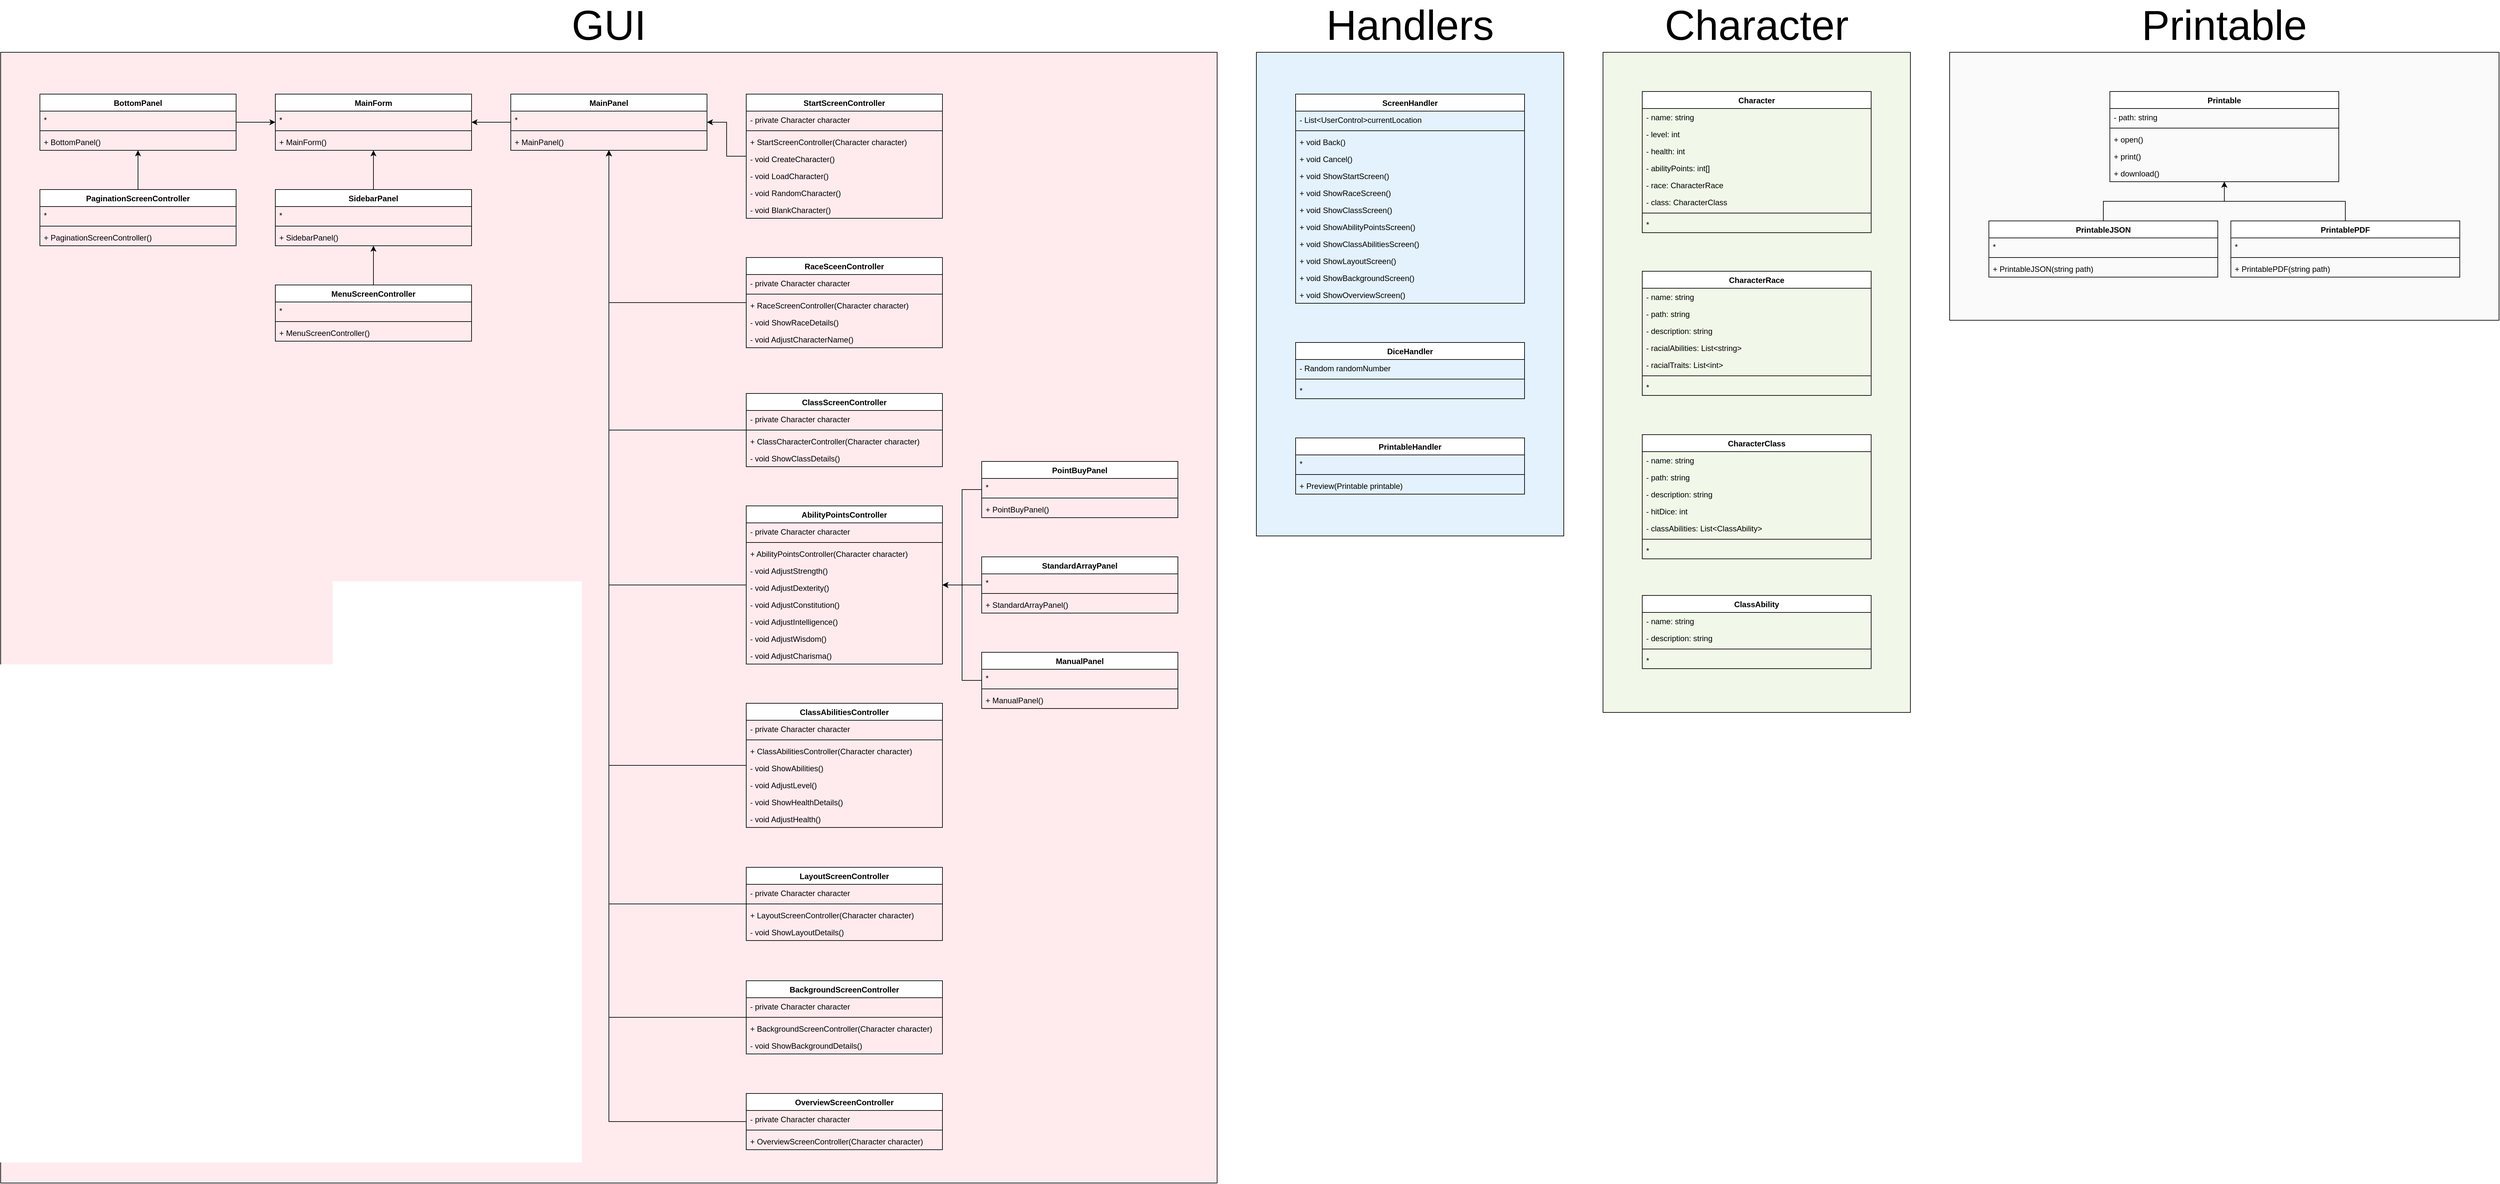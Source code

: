 <mxfile version="10.9.5" type="device"><diagram id="j2l8b-noP6jZsO6o8ced" name="UML"><mxGraphModel dx="2222" dy="824" grid="1" gridSize="10" guides="1" tooltips="1" connect="1" arrows="1" fold="1" page="0" pageScale="1" pageWidth="827" pageHeight="1169" math="0" shadow="0"><root><mxCell id="0"/><mxCell id="1" parent="0"/><mxCell id="1x1D23yvpCBeFNtauX59-126" value="GUI" style="whiteSpace=wrap;html=1;labelPosition=center;verticalLabelPosition=top;align=center;verticalAlign=bottom;fontSize=64;fontColor=#000000;labelBackgroundColor=none;fillColor=#FFEBEE;" parent="1" vertex="1"><mxGeometry x="-800" y="160" width="1860" height="1730" as="geometry"/></mxCell><mxCell id="QO-KQh6lr12lgE5MoJmw-1" value="MainForm" style="swimlane;fontStyle=1;align=center;verticalAlign=top;childLayout=stackLayout;horizontal=1;startSize=26;horizontalStack=0;resizeParent=1;resizeParentMax=0;resizeLast=0;collapsible=1;marginBottom=0;" parent="1" vertex="1"><mxGeometry x="-380" y="224" width="300" height="86" as="geometry"/></mxCell><mxCell id="QO-KQh6lr12lgE5MoJmw-2" value="*" style="text;strokeColor=none;fillColor=none;align=left;verticalAlign=top;spacingLeft=4;spacingRight=4;overflow=hidden;rotatable=0;points=[[0,0.5],[1,0.5]];portConstraint=eastwest;" parent="QO-KQh6lr12lgE5MoJmw-1" vertex="1"><mxGeometry y="26" width="300" height="26" as="geometry"/></mxCell><mxCell id="QO-KQh6lr12lgE5MoJmw-3" value="" style="line;strokeWidth=1;fillColor=none;align=left;verticalAlign=middle;spacingTop=-1;spacingLeft=3;spacingRight=3;rotatable=0;labelPosition=right;points=[];portConstraint=eastwest;" parent="QO-KQh6lr12lgE5MoJmw-1" vertex="1"><mxGeometry y="52" width="300" height="8" as="geometry"/></mxCell><mxCell id="QO-KQh6lr12lgE5MoJmw-4" value="+ MainForm()" style="text;strokeColor=none;fillColor=none;align=left;verticalAlign=top;spacingLeft=4;spacingRight=4;overflow=hidden;rotatable=0;points=[[0,0.5],[1,0.5]];portConstraint=eastwest;" parent="QO-KQh6lr12lgE5MoJmw-1" vertex="1"><mxGeometry y="60" width="300" height="26" as="geometry"/></mxCell><mxCell id="QO-KQh6lr12lgE5MoJmw-48" style="edgeStyle=orthogonalEdgeStyle;rounded=0;orthogonalLoop=1;jettySize=auto;html=1;" parent="1" source="QO-KQh6lr12lgE5MoJmw-5" target="QO-KQh6lr12lgE5MoJmw-1" edge="1"><mxGeometry relative="1" as="geometry"/></mxCell><mxCell id="QO-KQh6lr12lgE5MoJmw-5" value="MainPanel" style="swimlane;fontStyle=1;align=center;verticalAlign=top;childLayout=stackLayout;horizontal=1;startSize=26;horizontalStack=0;resizeParent=1;resizeParentMax=0;resizeLast=0;collapsible=1;marginBottom=0;" parent="1" vertex="1"><mxGeometry x="-20" y="224" width="300" height="86" as="geometry"/></mxCell><mxCell id="QO-KQh6lr12lgE5MoJmw-6" value="*" style="text;strokeColor=none;fillColor=none;align=left;verticalAlign=top;spacingLeft=4;spacingRight=4;overflow=hidden;rotatable=0;points=[[0,0.5],[1,0.5]];portConstraint=eastwest;" parent="QO-KQh6lr12lgE5MoJmw-5" vertex="1"><mxGeometry y="26" width="300" height="26" as="geometry"/></mxCell><mxCell id="QO-KQh6lr12lgE5MoJmw-7" value="" style="line;strokeWidth=1;fillColor=none;align=left;verticalAlign=middle;spacingTop=-1;spacingLeft=3;spacingRight=3;rotatable=0;labelPosition=right;points=[];portConstraint=eastwest;" parent="QO-KQh6lr12lgE5MoJmw-5" vertex="1"><mxGeometry y="52" width="300" height="8" as="geometry"/></mxCell><mxCell id="QO-KQh6lr12lgE5MoJmw-8" value="+ MainPanel()" style="text;strokeColor=none;fillColor=none;align=left;verticalAlign=top;spacingLeft=4;spacingRight=4;overflow=hidden;rotatable=0;points=[[0,0.5],[1,0.5]];portConstraint=eastwest;" parent="QO-KQh6lr12lgE5MoJmw-5" vertex="1"><mxGeometry y="60" width="300" height="26" as="geometry"/></mxCell><mxCell id="QO-KQh6lr12lgE5MoJmw-82" style="edgeStyle=orthogonalEdgeStyle;rounded=0;orthogonalLoop=1;jettySize=auto;html=1;" parent="1" source="QO-KQh6lr12lgE5MoJmw-9" target="QO-KQh6lr12lgE5MoJmw-1" edge="1"><mxGeometry relative="1" as="geometry"/></mxCell><mxCell id="QO-KQh6lr12lgE5MoJmw-9" value="SidebarPanel" style="swimlane;fontStyle=1;align=center;verticalAlign=top;childLayout=stackLayout;horizontal=1;startSize=26;horizontalStack=0;resizeParent=1;resizeParentMax=0;resizeLast=0;collapsible=1;marginBottom=0;" parent="1" vertex="1"><mxGeometry x="-380" y="370" width="300" height="86" as="geometry"/></mxCell><mxCell id="QO-KQh6lr12lgE5MoJmw-10" value="*" style="text;strokeColor=none;fillColor=none;align=left;verticalAlign=top;spacingLeft=4;spacingRight=4;overflow=hidden;rotatable=0;points=[[0,0.5],[1,0.5]];portConstraint=eastwest;" parent="QO-KQh6lr12lgE5MoJmw-9" vertex="1"><mxGeometry y="26" width="300" height="26" as="geometry"/></mxCell><mxCell id="QO-KQh6lr12lgE5MoJmw-11" value="" style="line;strokeWidth=1;fillColor=none;align=left;verticalAlign=middle;spacingTop=-1;spacingLeft=3;spacingRight=3;rotatable=0;labelPosition=right;points=[];portConstraint=eastwest;" parent="QO-KQh6lr12lgE5MoJmw-9" vertex="1"><mxGeometry y="52" width="300" height="8" as="geometry"/></mxCell><mxCell id="QO-KQh6lr12lgE5MoJmw-12" value="+ SidebarPanel()" style="text;strokeColor=none;fillColor=none;align=left;verticalAlign=top;spacingLeft=4;spacingRight=4;overflow=hidden;rotatable=0;points=[[0,0.5],[1,0.5]];portConstraint=eastwest;" parent="QO-KQh6lr12lgE5MoJmw-9" vertex="1"><mxGeometry y="60" width="300" height="26" as="geometry"/></mxCell><mxCell id="QO-KQh6lr12lgE5MoJmw-83" style="edgeStyle=orthogonalEdgeStyle;rounded=0;orthogonalLoop=1;jettySize=auto;html=1;" parent="1" source="QO-KQh6lr12lgE5MoJmw-13" target="QO-KQh6lr12lgE5MoJmw-1" edge="1"><mxGeometry relative="1" as="geometry"/></mxCell><mxCell id="QO-KQh6lr12lgE5MoJmw-13" value="BottomPanel" style="swimlane;fontStyle=1;align=center;verticalAlign=top;childLayout=stackLayout;horizontal=1;startSize=26;horizontalStack=0;resizeParent=1;resizeParentMax=0;resizeLast=0;collapsible=1;marginBottom=0;" parent="1" vertex="1"><mxGeometry x="-740" y="224" width="300" height="86" as="geometry"/></mxCell><mxCell id="QO-KQh6lr12lgE5MoJmw-14" value="*" style="text;strokeColor=none;fillColor=none;align=left;verticalAlign=top;spacingLeft=4;spacingRight=4;overflow=hidden;rotatable=0;points=[[0,0.5],[1,0.5]];portConstraint=eastwest;" parent="QO-KQh6lr12lgE5MoJmw-13" vertex="1"><mxGeometry y="26" width="300" height="26" as="geometry"/></mxCell><mxCell id="QO-KQh6lr12lgE5MoJmw-15" value="" style="line;strokeWidth=1;fillColor=none;align=left;verticalAlign=middle;spacingTop=-1;spacingLeft=3;spacingRight=3;rotatable=0;labelPosition=right;points=[];portConstraint=eastwest;" parent="QO-KQh6lr12lgE5MoJmw-13" vertex="1"><mxGeometry y="52" width="300" height="8" as="geometry"/></mxCell><mxCell id="QO-KQh6lr12lgE5MoJmw-16" value="+ BottomPanel()" style="text;strokeColor=none;fillColor=none;align=left;verticalAlign=top;spacingLeft=4;spacingRight=4;overflow=hidden;rotatable=0;points=[[0,0.5],[1,0.5]];portConstraint=eastwest;" parent="QO-KQh6lr12lgE5MoJmw-13" vertex="1"><mxGeometry y="60" width="300" height="26" as="geometry"/></mxCell><mxCell id="QO-KQh6lr12lgE5MoJmw-51" style="edgeStyle=orthogonalEdgeStyle;rounded=0;orthogonalLoop=1;jettySize=auto;html=1;" parent="1" source="QO-KQh6lr12lgE5MoJmw-17" target="QO-KQh6lr12lgE5MoJmw-5" edge="1"><mxGeometry relative="1" as="geometry"/></mxCell><mxCell id="QO-KQh6lr12lgE5MoJmw-17" value="StartScreenController" style="swimlane;fontStyle=1;align=center;verticalAlign=top;childLayout=stackLayout;horizontal=1;startSize=26;horizontalStack=0;resizeParent=1;resizeParentMax=0;resizeLast=0;collapsible=1;marginBottom=0;" parent="1" vertex="1"><mxGeometry x="340" y="224" width="300" height="190" as="geometry"/></mxCell><mxCell id="QO-KQh6lr12lgE5MoJmw-18" value="- private Character character" style="text;strokeColor=none;fillColor=none;align=left;verticalAlign=top;spacingLeft=4;spacingRight=4;overflow=hidden;rotatable=0;points=[[0,0.5],[1,0.5]];portConstraint=eastwest;" parent="QO-KQh6lr12lgE5MoJmw-17" vertex="1"><mxGeometry y="26" width="300" height="26" as="geometry"/></mxCell><mxCell id="QO-KQh6lr12lgE5MoJmw-19" value="" style="line;strokeWidth=1;fillColor=none;align=left;verticalAlign=middle;spacingTop=-1;spacingLeft=3;spacingRight=3;rotatable=0;labelPosition=right;points=[];portConstraint=eastwest;" parent="QO-KQh6lr12lgE5MoJmw-17" vertex="1"><mxGeometry y="52" width="300" height="8" as="geometry"/></mxCell><mxCell id="QO-KQh6lr12lgE5MoJmw-20" value="+ StartScreenController(Character character)" style="text;strokeColor=none;fillColor=none;align=left;verticalAlign=top;spacingLeft=4;spacingRight=4;overflow=hidden;rotatable=0;points=[[0,0.5],[1,0.5]];portConstraint=eastwest;" parent="QO-KQh6lr12lgE5MoJmw-17" vertex="1"><mxGeometry y="60" width="300" height="26" as="geometry"/></mxCell><mxCell id="1x1D23yvpCBeFNtauX59-157" value="- void CreateCharacter()" style="text;strokeColor=none;fillColor=none;align=left;verticalAlign=top;spacingLeft=4;spacingRight=4;overflow=hidden;rotatable=0;points=[[0,0.5],[1,0.5]];portConstraint=eastwest;" parent="QO-KQh6lr12lgE5MoJmw-17" vertex="1"><mxGeometry y="86" width="300" height="26" as="geometry"/></mxCell><mxCell id="1x1D23yvpCBeFNtauX59-159" value="- void LoadCharacter()" style="text;strokeColor=none;fillColor=none;align=left;verticalAlign=top;spacingLeft=4;spacingRight=4;overflow=hidden;rotatable=0;points=[[0,0.5],[1,0.5]];portConstraint=eastwest;" parent="QO-KQh6lr12lgE5MoJmw-17" vertex="1"><mxGeometry y="112" width="300" height="26" as="geometry"/></mxCell><mxCell id="1x1D23yvpCBeFNtauX59-160" value="- void RandomCharacter()" style="text;strokeColor=none;fillColor=none;align=left;verticalAlign=top;spacingLeft=4;spacingRight=4;overflow=hidden;rotatable=0;points=[[0,0.5],[1,0.5]];portConstraint=eastwest;" parent="QO-KQh6lr12lgE5MoJmw-17" vertex="1"><mxGeometry y="138" width="300" height="26" as="geometry"/></mxCell><mxCell id="1x1D23yvpCBeFNtauX59-161" value="- void BlankCharacter()" style="text;strokeColor=none;fillColor=none;align=left;verticalAlign=top;spacingLeft=4;spacingRight=4;overflow=hidden;rotatable=0;points=[[0,0.5],[1,0.5]];portConstraint=eastwest;" parent="QO-KQh6lr12lgE5MoJmw-17" vertex="1"><mxGeometry y="164" width="300" height="26" as="geometry"/></mxCell><mxCell id="QO-KQh6lr12lgE5MoJmw-84" style="edgeStyle=orthogonalEdgeStyle;rounded=0;orthogonalLoop=1;jettySize=auto;html=1;" parent="1" source="QO-KQh6lr12lgE5MoJmw-21" target="QO-KQh6lr12lgE5MoJmw-5" edge="1"><mxGeometry relative="1" as="geometry"/></mxCell><mxCell id="QO-KQh6lr12lgE5MoJmw-86" style="edgeStyle=orthogonalEdgeStyle;rounded=0;orthogonalLoop=1;jettySize=auto;html=1;" parent="1" source="QO-KQh6lr12lgE5MoJmw-25" target="QO-KQh6lr12lgE5MoJmw-5" edge="1"><mxGeometry relative="1" as="geometry"/></mxCell><mxCell id="QO-KQh6lr12lgE5MoJmw-87" style="edgeStyle=orthogonalEdgeStyle;rounded=0;orthogonalLoop=1;jettySize=auto;html=1;" parent="1" source="QO-KQh6lr12lgE5MoJmw-29" target="QO-KQh6lr12lgE5MoJmw-5" edge="1"><mxGeometry relative="1" as="geometry"/></mxCell><mxCell id="QO-KQh6lr12lgE5MoJmw-88" style="edgeStyle=orthogonalEdgeStyle;rounded=0;orthogonalLoop=1;jettySize=auto;html=1;" parent="1" source="QO-KQh6lr12lgE5MoJmw-57" target="QO-KQh6lr12lgE5MoJmw-5" edge="1"><mxGeometry relative="1" as="geometry"/></mxCell><mxCell id="QO-KQh6lr12lgE5MoJmw-89" style="edgeStyle=orthogonalEdgeStyle;rounded=0;orthogonalLoop=1;jettySize=auto;html=1;" parent="1" source="QO-KQh6lr12lgE5MoJmw-62" target="QO-KQh6lr12lgE5MoJmw-5" edge="1"><mxGeometry relative="1" as="geometry"/></mxCell><mxCell id="QO-KQh6lr12lgE5MoJmw-90" style="edgeStyle=orthogonalEdgeStyle;rounded=0;orthogonalLoop=1;jettySize=auto;html=1;" parent="1" source="QO-KQh6lr12lgE5MoJmw-71" target="QO-KQh6lr12lgE5MoJmw-5" edge="1"><mxGeometry relative="1" as="geometry"/></mxCell><mxCell id="QO-KQh6lr12lgE5MoJmw-91" style="edgeStyle=orthogonalEdgeStyle;rounded=0;orthogonalLoop=1;jettySize=auto;html=1;" parent="1" source="QO-KQh6lr12lgE5MoJmw-75" target="QO-KQh6lr12lgE5MoJmw-5" edge="1"><mxGeometry relative="1" as="geometry"/></mxCell><mxCell id="1x1D23yvpCBeFNtauX59-128" value="Handlers" style="whiteSpace=wrap;html=1;labelPosition=center;verticalLabelPosition=top;align=center;verticalAlign=bottom;fontSize=64;fontColor=#000000;labelBackgroundColor=none;fillColor=#E3F2FD;" parent="1" vertex="1"><mxGeometry x="1120" y="160" width="470" height="740" as="geometry"/></mxCell><mxCell id="1x1D23yvpCBeFNtauX59-10" value="DiceHandler" style="swimlane;fontStyle=1;align=center;verticalAlign=top;childLayout=stackLayout;horizontal=1;startSize=26;horizontalStack=0;resizeParent=1;resizeParentMax=0;resizeLast=0;collapsible=1;marginBottom=0;" parent="1" vertex="1"><mxGeometry x="1180" y="604" width="350" height="86" as="geometry"/></mxCell><mxCell id="1x1D23yvpCBeFNtauX59-11" value="- Random randomNumber" style="text;strokeColor=none;fillColor=none;align=left;verticalAlign=top;spacingLeft=4;spacingRight=4;overflow=hidden;rotatable=0;points=[[0,0.5],[1,0.5]];portConstraint=eastwest;" parent="1x1D23yvpCBeFNtauX59-10" vertex="1"><mxGeometry y="26" width="350" height="26" as="geometry"/></mxCell><mxCell id="1x1D23yvpCBeFNtauX59-12" value="" style="line;strokeWidth=1;fillColor=none;align=left;verticalAlign=middle;spacingTop=-1;spacingLeft=3;spacingRight=3;rotatable=0;labelPosition=right;points=[];portConstraint=eastwest;" parent="1x1D23yvpCBeFNtauX59-10" vertex="1"><mxGeometry y="52" width="350" height="8" as="geometry"/></mxCell><mxCell id="1x1D23yvpCBeFNtauX59-13" value="*" style="text;strokeColor=none;fillColor=none;align=left;verticalAlign=top;spacingLeft=4;spacingRight=4;overflow=hidden;rotatable=0;points=[[0,0.5],[1,0.5]];portConstraint=eastwest;" parent="1x1D23yvpCBeFNtauX59-10" vertex="1"><mxGeometry y="60" width="350" height="26" as="geometry"/></mxCell><mxCell id="1x1D23yvpCBeFNtauX59-48" value="ScreenHandler" style="swimlane;fontStyle=1;align=center;verticalAlign=top;childLayout=stackLayout;horizontal=1;startSize=26;horizontalStack=0;resizeParent=1;resizeParentMax=0;resizeLast=0;collapsible=1;marginBottom=0;" parent="1" vertex="1"><mxGeometry x="1180" y="224" width="350" height="320" as="geometry"/></mxCell><mxCell id="1x1D23yvpCBeFNtauX59-49" value="- List&lt;UserControl&gt;currentLocation" style="text;strokeColor=none;fillColor=none;align=left;verticalAlign=top;spacingLeft=4;spacingRight=4;overflow=hidden;rotatable=0;points=[[0,0.5],[1,0.5]];portConstraint=eastwest;" parent="1x1D23yvpCBeFNtauX59-48" vertex="1"><mxGeometry y="26" width="350" height="26" as="geometry"/></mxCell><mxCell id="1x1D23yvpCBeFNtauX59-50" value="" style="line;strokeWidth=1;fillColor=none;align=left;verticalAlign=middle;spacingTop=-1;spacingLeft=3;spacingRight=3;rotatable=0;labelPosition=right;points=[];portConstraint=eastwest;" parent="1x1D23yvpCBeFNtauX59-48" vertex="1"><mxGeometry y="52" width="350" height="8" as="geometry"/></mxCell><mxCell id="1x1D23yvpCBeFNtauX59-51" value="+ void Back()" style="text;strokeColor=none;fillColor=none;align=left;verticalAlign=top;spacingLeft=4;spacingRight=4;overflow=hidden;rotatable=0;points=[[0,0.5],[1,0.5]];portConstraint=eastwest;" parent="1x1D23yvpCBeFNtauX59-48" vertex="1"><mxGeometry y="60" width="350" height="26" as="geometry"/></mxCell><mxCell id="1x1D23yvpCBeFNtauX59-52" value="+ void Cancel()" style="text;strokeColor=none;fillColor=none;align=left;verticalAlign=top;spacingLeft=4;spacingRight=4;overflow=hidden;rotatable=0;points=[[0,0.5],[1,0.5]];portConstraint=eastwest;" parent="1x1D23yvpCBeFNtauX59-48" vertex="1"><mxGeometry y="86" width="350" height="26" as="geometry"/></mxCell><mxCell id="1x1D23yvpCBeFNtauX59-53" value="+ void ShowStartScreen()" style="text;strokeColor=none;fillColor=none;align=left;verticalAlign=top;spacingLeft=4;spacingRight=4;overflow=hidden;rotatable=0;points=[[0,0.5],[1,0.5]];portConstraint=eastwest;" parent="1x1D23yvpCBeFNtauX59-48" vertex="1"><mxGeometry y="112" width="350" height="26" as="geometry"/></mxCell><mxCell id="1x1D23yvpCBeFNtauX59-64" value="+ void ShowRaceScreen()" style="text;strokeColor=none;fillColor=none;align=left;verticalAlign=top;spacingLeft=4;spacingRight=4;overflow=hidden;rotatable=0;points=[[0,0.5],[1,0.5]];portConstraint=eastwest;" parent="1x1D23yvpCBeFNtauX59-48" vertex="1"><mxGeometry y="138" width="350" height="26" as="geometry"/></mxCell><mxCell id="1x1D23yvpCBeFNtauX59-65" value="+ void ShowClassScreen()" style="text;strokeColor=none;fillColor=none;align=left;verticalAlign=top;spacingLeft=4;spacingRight=4;overflow=hidden;rotatable=0;points=[[0,0.5],[1,0.5]];portConstraint=eastwest;" parent="1x1D23yvpCBeFNtauX59-48" vertex="1"><mxGeometry y="164" width="350" height="26" as="geometry"/></mxCell><mxCell id="1x1D23yvpCBeFNtauX59-66" value="+ void ShowAbilityPointsScreen()" style="text;strokeColor=none;fillColor=none;align=left;verticalAlign=top;spacingLeft=4;spacingRight=4;overflow=hidden;rotatable=0;points=[[0,0.5],[1,0.5]];portConstraint=eastwest;" parent="1x1D23yvpCBeFNtauX59-48" vertex="1"><mxGeometry y="190" width="350" height="26" as="geometry"/></mxCell><mxCell id="1x1D23yvpCBeFNtauX59-67" value="+ void ShowClassAbilitiesScreen()" style="text;strokeColor=none;fillColor=none;align=left;verticalAlign=top;spacingLeft=4;spacingRight=4;overflow=hidden;rotatable=0;points=[[0,0.5],[1,0.5]];portConstraint=eastwest;" parent="1x1D23yvpCBeFNtauX59-48" vertex="1"><mxGeometry y="216" width="350" height="26" as="geometry"/></mxCell><mxCell id="1x1D23yvpCBeFNtauX59-68" value="+ void ShowLayoutScreen()" style="text;strokeColor=none;fillColor=none;align=left;verticalAlign=top;spacingLeft=4;spacingRight=4;overflow=hidden;rotatable=0;points=[[0,0.5],[1,0.5]];portConstraint=eastwest;" parent="1x1D23yvpCBeFNtauX59-48" vertex="1"><mxGeometry y="242" width="350" height="26" as="geometry"/></mxCell><mxCell id="1x1D23yvpCBeFNtauX59-69" value="+ void ShowBackgroundScreen()" style="text;strokeColor=none;fillColor=none;align=left;verticalAlign=top;spacingLeft=4;spacingRight=4;overflow=hidden;rotatable=0;points=[[0,0.5],[1,0.5]];portConstraint=eastwest;" parent="1x1D23yvpCBeFNtauX59-48" vertex="1"><mxGeometry y="268" width="350" height="26" as="geometry"/></mxCell><mxCell id="1x1D23yvpCBeFNtauX59-70" value="+ void ShowOverviewScreen()" style="text;strokeColor=none;fillColor=none;align=left;verticalAlign=top;spacingLeft=4;spacingRight=4;overflow=hidden;rotatable=0;points=[[0,0.5],[1,0.5]];portConstraint=eastwest;" parent="1x1D23yvpCBeFNtauX59-48" vertex="1"><mxGeometry y="294" width="350" height="26" as="geometry"/></mxCell><mxCell id="1x1D23yvpCBeFNtauX59-166" style="edgeStyle=orthogonalEdgeStyle;rounded=0;orthogonalLoop=1;jettySize=auto;html=1;fontSize=64;fontColor=#000000;" parent="1" source="1x1D23yvpCBeFNtauX59-162" target="QO-KQh6lr12lgE5MoJmw-9" edge="1"><mxGeometry relative="1" as="geometry"/></mxCell><mxCell id="1x1D23yvpCBeFNtauX59-162" value="MenuScreenController" style="swimlane;fontStyle=1;align=center;verticalAlign=top;childLayout=stackLayout;horizontal=1;startSize=26;horizontalStack=0;resizeParent=1;resizeParentMax=0;resizeLast=0;collapsible=1;marginBottom=0;" parent="1" vertex="1"><mxGeometry x="-380" y="516" width="300" height="86" as="geometry"/></mxCell><mxCell id="1x1D23yvpCBeFNtauX59-163" value="*" style="text;strokeColor=none;fillColor=none;align=left;verticalAlign=top;spacingLeft=4;spacingRight=4;overflow=hidden;rotatable=0;points=[[0,0.5],[1,0.5]];portConstraint=eastwest;" parent="1x1D23yvpCBeFNtauX59-162" vertex="1"><mxGeometry y="26" width="300" height="26" as="geometry"/></mxCell><mxCell id="1x1D23yvpCBeFNtauX59-164" value="" style="line;strokeWidth=1;fillColor=none;align=left;verticalAlign=middle;spacingTop=-1;spacingLeft=3;spacingRight=3;rotatable=0;labelPosition=right;points=[];portConstraint=eastwest;" parent="1x1D23yvpCBeFNtauX59-162" vertex="1"><mxGeometry y="52" width="300" height="8" as="geometry"/></mxCell><mxCell id="1x1D23yvpCBeFNtauX59-165" value="+ MenuScreenController()" style="text;strokeColor=none;fillColor=none;align=left;verticalAlign=top;spacingLeft=4;spacingRight=4;overflow=hidden;rotatable=0;points=[[0,0.5],[1,0.5]];portConstraint=eastwest;" parent="1x1D23yvpCBeFNtauX59-162" vertex="1"><mxGeometry y="60" width="300" height="26" as="geometry"/></mxCell><mxCell id="1x1D23yvpCBeFNtauX59-171" style="edgeStyle=orthogonalEdgeStyle;rounded=0;orthogonalLoop=1;jettySize=auto;html=1;fontSize=64;fontColor=#000000;" parent="1" source="1x1D23yvpCBeFNtauX59-167" target="QO-KQh6lr12lgE5MoJmw-13" edge="1"><mxGeometry relative="1" as="geometry"/></mxCell><mxCell id="1x1D23yvpCBeFNtauX59-167" value="PaginationScreenController" style="swimlane;fontStyle=1;align=center;verticalAlign=top;childLayout=stackLayout;horizontal=1;startSize=26;horizontalStack=0;resizeParent=1;resizeParentMax=0;resizeLast=0;collapsible=1;marginBottom=0;" parent="1" vertex="1"><mxGeometry x="-740" y="370" width="300" height="86" as="geometry"/></mxCell><mxCell id="1x1D23yvpCBeFNtauX59-168" value="*" style="text;strokeColor=none;fillColor=none;align=left;verticalAlign=top;spacingLeft=4;spacingRight=4;overflow=hidden;rotatable=0;points=[[0,0.5],[1,0.5]];portConstraint=eastwest;" parent="1x1D23yvpCBeFNtauX59-167" vertex="1"><mxGeometry y="26" width="300" height="26" as="geometry"/></mxCell><mxCell id="1x1D23yvpCBeFNtauX59-169" value="" style="line;strokeWidth=1;fillColor=none;align=left;verticalAlign=middle;spacingTop=-1;spacingLeft=3;spacingRight=3;rotatable=0;labelPosition=right;points=[];portConstraint=eastwest;" parent="1x1D23yvpCBeFNtauX59-167" vertex="1"><mxGeometry y="52" width="300" height="8" as="geometry"/></mxCell><mxCell id="1x1D23yvpCBeFNtauX59-170" value="+ PaginationScreenController()" style="text;strokeColor=none;fillColor=none;align=left;verticalAlign=top;spacingLeft=4;spacingRight=4;overflow=hidden;rotatable=0;points=[[0,0.5],[1,0.5]];portConstraint=eastwest;" parent="1x1D23yvpCBeFNtauX59-167" vertex="1"><mxGeometry y="60" width="300" height="26" as="geometry"/></mxCell><mxCell id="QO-KQh6lr12lgE5MoJmw-21" value="RaceSceenController" style="swimlane;fontStyle=1;align=center;verticalAlign=top;childLayout=stackLayout;horizontal=1;startSize=26;horizontalStack=0;resizeParent=1;resizeParentMax=0;resizeLast=0;collapsible=1;marginBottom=0;" parent="1" vertex="1"><mxGeometry x="340" y="474" width="300" height="138" as="geometry"/></mxCell><mxCell id="QO-KQh6lr12lgE5MoJmw-22" value="- private Character character" style="text;strokeColor=none;fillColor=none;align=left;verticalAlign=top;spacingLeft=4;spacingRight=4;overflow=hidden;rotatable=0;points=[[0,0.5],[1,0.5]];portConstraint=eastwest;" parent="QO-KQh6lr12lgE5MoJmw-21" vertex="1"><mxGeometry y="26" width="300" height="26" as="geometry"/></mxCell><mxCell id="QO-KQh6lr12lgE5MoJmw-23" value="" style="line;strokeWidth=1;fillColor=none;align=left;verticalAlign=middle;spacingTop=-1;spacingLeft=3;spacingRight=3;rotatable=0;labelPosition=right;points=[];portConstraint=eastwest;" parent="QO-KQh6lr12lgE5MoJmw-21" vertex="1"><mxGeometry y="52" width="300" height="8" as="geometry"/></mxCell><mxCell id="QO-KQh6lr12lgE5MoJmw-24" value="+ RaceScreenController(Character character)" style="text;strokeColor=none;fillColor=none;align=left;verticalAlign=top;spacingLeft=4;spacingRight=4;overflow=hidden;rotatable=0;points=[[0,0.5],[1,0.5]];portConstraint=eastwest;" parent="QO-KQh6lr12lgE5MoJmw-21" vertex="1"><mxGeometry y="60" width="300" height="26" as="geometry"/></mxCell><mxCell id="1x1D23yvpCBeFNtauX59-173" value="- void ShowRaceDetails()" style="text;strokeColor=none;fillColor=none;align=left;verticalAlign=top;spacingLeft=4;spacingRight=4;overflow=hidden;rotatable=0;points=[[0,0.5],[1,0.5]];portConstraint=eastwest;" parent="QO-KQh6lr12lgE5MoJmw-21" vertex="1"><mxGeometry y="86" width="300" height="26" as="geometry"/></mxCell><mxCell id="1x1D23yvpCBeFNtauX59-174" value="- void AdjustCharacterName()" style="text;strokeColor=none;fillColor=none;align=left;verticalAlign=top;spacingLeft=4;spacingRight=4;overflow=hidden;rotatable=0;points=[[0,0.5],[1,0.5]];portConstraint=eastwest;" parent="QO-KQh6lr12lgE5MoJmw-21" vertex="1"><mxGeometry y="112" width="300" height="26" as="geometry"/></mxCell><mxCell id="1x1D23yvpCBeFNtauX59-194" value="PrintableHandler" style="swimlane;fontStyle=1;align=center;verticalAlign=top;childLayout=stackLayout;horizontal=1;startSize=26;horizontalStack=0;resizeParent=1;resizeParentMax=0;resizeLast=0;collapsible=1;marginBottom=0;" parent="1" vertex="1"><mxGeometry x="1180" y="750" width="350" height="86" as="geometry"/></mxCell><mxCell id="1x1D23yvpCBeFNtauX59-195" value="*" style="text;strokeColor=none;fillColor=none;align=left;verticalAlign=top;spacingLeft=4;spacingRight=4;overflow=hidden;rotatable=0;points=[[0,0.5],[1,0.5]];portConstraint=eastwest;" parent="1x1D23yvpCBeFNtauX59-194" vertex="1"><mxGeometry y="26" width="350" height="26" as="geometry"/></mxCell><mxCell id="1x1D23yvpCBeFNtauX59-196" value="" style="line;strokeWidth=1;fillColor=none;align=left;verticalAlign=middle;spacingTop=-1;spacingLeft=3;spacingRight=3;rotatable=0;labelPosition=right;points=[];portConstraint=eastwest;" parent="1x1D23yvpCBeFNtauX59-194" vertex="1"><mxGeometry y="52" width="350" height="8" as="geometry"/></mxCell><mxCell id="1x1D23yvpCBeFNtauX59-197" value="+ Preview(Printable printable)" style="text;strokeColor=none;fillColor=none;align=left;verticalAlign=top;spacingLeft=4;spacingRight=4;overflow=hidden;rotatable=0;points=[[0,0.5],[1,0.5]];portConstraint=eastwest;" parent="1x1D23yvpCBeFNtauX59-194" vertex="1"><mxGeometry y="60" width="350" height="26" as="geometry"/></mxCell><mxCell id="QO-KQh6lr12lgE5MoJmw-25" value="ClassScreenController" style="swimlane;fontStyle=1;align=center;verticalAlign=top;childLayout=stackLayout;horizontal=1;startSize=26;horizontalStack=0;resizeParent=1;resizeParentMax=0;resizeLast=0;collapsible=1;marginBottom=0;" parent="1" vertex="1"><mxGeometry x="340" y="682" width="300" height="112" as="geometry"/></mxCell><mxCell id="QO-KQh6lr12lgE5MoJmw-26" value="- private Character character" style="text;strokeColor=none;fillColor=none;align=left;verticalAlign=top;spacingLeft=4;spacingRight=4;overflow=hidden;rotatable=0;points=[[0,0.5],[1,0.5]];portConstraint=eastwest;" parent="QO-KQh6lr12lgE5MoJmw-25" vertex="1"><mxGeometry y="26" width="300" height="26" as="geometry"/></mxCell><mxCell id="QO-KQh6lr12lgE5MoJmw-27" value="" style="line;strokeWidth=1;fillColor=none;align=left;verticalAlign=middle;spacingTop=-1;spacingLeft=3;spacingRight=3;rotatable=0;labelPosition=right;points=[];portConstraint=eastwest;" parent="QO-KQh6lr12lgE5MoJmw-25" vertex="1"><mxGeometry y="52" width="300" height="8" as="geometry"/></mxCell><mxCell id="QO-KQh6lr12lgE5MoJmw-28" value="+ ClassCharacterController(Character character)" style="text;strokeColor=none;fillColor=none;align=left;verticalAlign=top;spacingLeft=4;spacingRight=4;overflow=hidden;rotatable=0;points=[[0,0.5],[1,0.5]];portConstraint=eastwest;" parent="QO-KQh6lr12lgE5MoJmw-25" vertex="1"><mxGeometry y="60" width="300" height="26" as="geometry"/></mxCell><mxCell id="1x1D23yvpCBeFNtauX59-176" value="- void ShowClassDetails()" style="text;strokeColor=none;fillColor=none;align=left;verticalAlign=top;spacingLeft=4;spacingRight=4;overflow=hidden;rotatable=0;points=[[0,0.5],[1,0.5]];portConstraint=eastwest;" parent="QO-KQh6lr12lgE5MoJmw-25" vertex="1"><mxGeometry y="86" width="300" height="26" as="geometry"/></mxCell><mxCell id="QO-KQh6lr12lgE5MoJmw-29" value="AbilityPointsController" style="swimlane;fontStyle=1;align=center;verticalAlign=top;childLayout=stackLayout;horizontal=1;startSize=26;horizontalStack=0;resizeParent=1;resizeParentMax=0;resizeLast=0;collapsible=1;marginBottom=0;" parent="1" vertex="1"><mxGeometry x="340" y="854" width="300" height="242" as="geometry"/></mxCell><mxCell id="QO-KQh6lr12lgE5MoJmw-30" value="- private Character character" style="text;strokeColor=none;fillColor=none;align=left;verticalAlign=top;spacingLeft=4;spacingRight=4;overflow=hidden;rotatable=0;points=[[0,0.5],[1,0.5]];portConstraint=eastwest;" parent="QO-KQh6lr12lgE5MoJmw-29" vertex="1"><mxGeometry y="26" width="300" height="26" as="geometry"/></mxCell><mxCell id="QO-KQh6lr12lgE5MoJmw-31" value="" style="line;strokeWidth=1;fillColor=none;align=left;verticalAlign=middle;spacingTop=-1;spacingLeft=3;spacingRight=3;rotatable=0;labelPosition=right;points=[];portConstraint=eastwest;" parent="QO-KQh6lr12lgE5MoJmw-29" vertex="1"><mxGeometry y="52" width="300" height="8" as="geometry"/></mxCell><mxCell id="QO-KQh6lr12lgE5MoJmw-32" value="+ AbilityPointsController(Character character)" style="text;strokeColor=none;fillColor=none;align=left;verticalAlign=top;spacingLeft=4;spacingRight=4;overflow=hidden;rotatable=0;points=[[0,0.5],[1,0.5]];portConstraint=eastwest;" parent="QO-KQh6lr12lgE5MoJmw-29" vertex="1"><mxGeometry y="60" width="300" height="26" as="geometry"/></mxCell><mxCell id="1x1D23yvpCBeFNtauX59-178" value="- void AdjustStrength()" style="text;strokeColor=none;fillColor=none;align=left;verticalAlign=top;spacingLeft=4;spacingRight=4;overflow=hidden;rotatable=0;points=[[0,0.5],[1,0.5]];portConstraint=eastwest;" parent="QO-KQh6lr12lgE5MoJmw-29" vertex="1"><mxGeometry y="86" width="300" height="26" as="geometry"/></mxCell><mxCell id="1x1D23yvpCBeFNtauX59-179" value="- void AdjustDexterity()" style="text;strokeColor=none;fillColor=none;align=left;verticalAlign=top;spacingLeft=4;spacingRight=4;overflow=hidden;rotatable=0;points=[[0,0.5],[1,0.5]];portConstraint=eastwest;" parent="QO-KQh6lr12lgE5MoJmw-29" vertex="1"><mxGeometry y="112" width="300" height="26" as="geometry"/></mxCell><mxCell id="1x1D23yvpCBeFNtauX59-180" value="- void AdjustConstitution()" style="text;strokeColor=none;fillColor=none;align=left;verticalAlign=top;spacingLeft=4;spacingRight=4;overflow=hidden;rotatable=0;points=[[0,0.5],[1,0.5]];portConstraint=eastwest;" parent="QO-KQh6lr12lgE5MoJmw-29" vertex="1"><mxGeometry y="138" width="300" height="26" as="geometry"/></mxCell><mxCell id="1x1D23yvpCBeFNtauX59-181" value="- void AdjustIntelligence()" style="text;strokeColor=none;fillColor=none;align=left;verticalAlign=top;spacingLeft=4;spacingRight=4;overflow=hidden;rotatable=0;points=[[0,0.5],[1,0.5]];portConstraint=eastwest;" parent="QO-KQh6lr12lgE5MoJmw-29" vertex="1"><mxGeometry y="164" width="300" height="26" as="geometry"/></mxCell><mxCell id="1x1D23yvpCBeFNtauX59-182" value="- void AdjustWisdom()" style="text;strokeColor=none;fillColor=none;align=left;verticalAlign=top;spacingLeft=4;spacingRight=4;overflow=hidden;rotatable=0;points=[[0,0.5],[1,0.5]];portConstraint=eastwest;" parent="QO-KQh6lr12lgE5MoJmw-29" vertex="1"><mxGeometry y="190" width="300" height="26" as="geometry"/></mxCell><mxCell id="1x1D23yvpCBeFNtauX59-183" value="- void AdjustCharisma()" style="text;strokeColor=none;fillColor=none;align=left;verticalAlign=top;spacingLeft=4;spacingRight=4;overflow=hidden;rotatable=0;points=[[0,0.5],[1,0.5]];portConstraint=eastwest;" parent="QO-KQh6lr12lgE5MoJmw-29" vertex="1"><mxGeometry y="216" width="300" height="26" as="geometry"/></mxCell><mxCell id="QO-KQh6lr12lgE5MoJmw-37" value="PointBuyPanel" style="swimlane;fontStyle=1;align=center;verticalAlign=top;childLayout=stackLayout;horizontal=1;startSize=26;horizontalStack=0;resizeParent=1;resizeParentMax=0;resizeLast=0;collapsible=1;marginBottom=0;" parent="1" vertex="1"><mxGeometry x="700" y="786" width="300" height="86" as="geometry"/></mxCell><mxCell id="QO-KQh6lr12lgE5MoJmw-38" value="*" style="text;strokeColor=none;fillColor=none;align=left;verticalAlign=top;spacingLeft=4;spacingRight=4;overflow=hidden;rotatable=0;points=[[0,0.5],[1,0.5]];portConstraint=eastwest;" parent="QO-KQh6lr12lgE5MoJmw-37" vertex="1"><mxGeometry y="26" width="300" height="26" as="geometry"/></mxCell><mxCell id="QO-KQh6lr12lgE5MoJmw-39" value="" style="line;strokeWidth=1;fillColor=none;align=left;verticalAlign=middle;spacingTop=-1;spacingLeft=3;spacingRight=3;rotatable=0;labelPosition=right;points=[];portConstraint=eastwest;" parent="QO-KQh6lr12lgE5MoJmw-37" vertex="1"><mxGeometry y="52" width="300" height="8" as="geometry"/></mxCell><mxCell id="QO-KQh6lr12lgE5MoJmw-40" value="+ PointBuyPanel()" style="text;strokeColor=none;fillColor=none;align=left;verticalAlign=top;spacingLeft=4;spacingRight=4;overflow=hidden;rotatable=0;points=[[0,0.5],[1,0.5]];portConstraint=eastwest;" parent="QO-KQh6lr12lgE5MoJmw-37" vertex="1"><mxGeometry y="60" width="300" height="26" as="geometry"/></mxCell><mxCell id="QO-KQh6lr12lgE5MoJmw-43" value="ManualPanel" style="swimlane;fontStyle=1;align=center;verticalAlign=top;childLayout=stackLayout;horizontal=1;startSize=26;horizontalStack=0;resizeParent=1;resizeParentMax=0;resizeLast=0;collapsible=1;marginBottom=0;" parent="1" vertex="1"><mxGeometry x="700" y="1078" width="300" height="86" as="geometry"/></mxCell><mxCell id="QO-KQh6lr12lgE5MoJmw-44" value="*" style="text;strokeColor=none;fillColor=none;align=left;verticalAlign=top;spacingLeft=4;spacingRight=4;overflow=hidden;rotatable=0;points=[[0,0.5],[1,0.5]];portConstraint=eastwest;" parent="QO-KQh6lr12lgE5MoJmw-43" vertex="1"><mxGeometry y="26" width="300" height="26" as="geometry"/></mxCell><mxCell id="QO-KQh6lr12lgE5MoJmw-45" value="" style="line;strokeWidth=1;fillColor=none;align=left;verticalAlign=middle;spacingTop=-1;spacingLeft=3;spacingRight=3;rotatable=0;labelPosition=right;points=[];portConstraint=eastwest;" parent="QO-KQh6lr12lgE5MoJmw-43" vertex="1"><mxGeometry y="52" width="300" height="8" as="geometry"/></mxCell><mxCell id="QO-KQh6lr12lgE5MoJmw-46" value="+ ManualPanel()" style="text;strokeColor=none;fillColor=none;align=left;verticalAlign=top;spacingLeft=4;spacingRight=4;overflow=hidden;rotatable=0;points=[[0,0.5],[1,0.5]];portConstraint=eastwest;" parent="QO-KQh6lr12lgE5MoJmw-43" vertex="1"><mxGeometry y="60" width="300" height="26" as="geometry"/></mxCell><mxCell id="QO-KQh6lr12lgE5MoJmw-92" value="StandardArrayPanel" style="swimlane;fontStyle=1;align=center;verticalAlign=top;childLayout=stackLayout;horizontal=1;startSize=26;horizontalStack=0;resizeParent=1;resizeParentMax=0;resizeLast=0;collapsible=1;marginBottom=0;" parent="1" vertex="1"><mxGeometry x="700" y="932" width="300" height="86" as="geometry"/></mxCell><mxCell id="QO-KQh6lr12lgE5MoJmw-93" value="*" style="text;strokeColor=none;fillColor=none;align=left;verticalAlign=top;spacingLeft=4;spacingRight=4;overflow=hidden;rotatable=0;points=[[0,0.5],[1,0.5]];portConstraint=eastwest;" parent="QO-KQh6lr12lgE5MoJmw-92" vertex="1"><mxGeometry y="26" width="300" height="26" as="geometry"/></mxCell><mxCell id="QO-KQh6lr12lgE5MoJmw-94" value="" style="line;strokeWidth=1;fillColor=none;align=left;verticalAlign=middle;spacingTop=-1;spacingLeft=3;spacingRight=3;rotatable=0;labelPosition=right;points=[];portConstraint=eastwest;" parent="QO-KQh6lr12lgE5MoJmw-92" vertex="1"><mxGeometry y="52" width="300" height="8" as="geometry"/></mxCell><mxCell id="QO-KQh6lr12lgE5MoJmw-95" value="+ StandardArrayPanel()" style="text;strokeColor=none;fillColor=none;align=left;verticalAlign=top;spacingLeft=4;spacingRight=4;overflow=hidden;rotatable=0;points=[[0,0.5],[1,0.5]];portConstraint=eastwest;" parent="QO-KQh6lr12lgE5MoJmw-92" vertex="1"><mxGeometry y="60" width="300" height="26" as="geometry"/></mxCell><mxCell id="QO-KQh6lr12lgE5MoJmw-57" value="ClassAbilitiesController" style="swimlane;fontStyle=1;align=center;verticalAlign=top;childLayout=stackLayout;horizontal=1;startSize=26;horizontalStack=0;resizeParent=1;resizeParentMax=0;resizeLast=0;collapsible=1;marginBottom=0;" parent="1" vertex="1"><mxGeometry x="340" y="1156" width="300" height="190" as="geometry"/></mxCell><mxCell id="QO-KQh6lr12lgE5MoJmw-58" value="- private Character character" style="text;strokeColor=none;fillColor=none;align=left;verticalAlign=top;spacingLeft=4;spacingRight=4;overflow=hidden;rotatable=0;points=[[0,0.5],[1,0.5]];portConstraint=eastwest;" parent="QO-KQh6lr12lgE5MoJmw-57" vertex="1"><mxGeometry y="26" width="300" height="26" as="geometry"/></mxCell><mxCell id="QO-KQh6lr12lgE5MoJmw-59" value="" style="line;strokeWidth=1;fillColor=none;align=left;verticalAlign=middle;spacingTop=-1;spacingLeft=3;spacingRight=3;rotatable=0;labelPosition=right;points=[];portConstraint=eastwest;" parent="QO-KQh6lr12lgE5MoJmw-57" vertex="1"><mxGeometry y="52" width="300" height="8" as="geometry"/></mxCell><mxCell id="QO-KQh6lr12lgE5MoJmw-60" value="+ ClassAbilitiesController(Character character)" style="text;strokeColor=none;fillColor=none;align=left;verticalAlign=top;spacingLeft=4;spacingRight=4;overflow=hidden;rotatable=0;points=[[0,0.5],[1,0.5]];portConstraint=eastwest;" parent="QO-KQh6lr12lgE5MoJmw-57" vertex="1"><mxGeometry y="60" width="300" height="26" as="geometry"/></mxCell><mxCell id="1x1D23yvpCBeFNtauX59-188" value="- void ShowAbilities()" style="text;strokeColor=none;fillColor=none;align=left;verticalAlign=top;spacingLeft=4;spacingRight=4;overflow=hidden;rotatable=0;points=[[0,0.5],[1,0.5]];portConstraint=eastwest;" parent="QO-KQh6lr12lgE5MoJmw-57" vertex="1"><mxGeometry y="86" width="300" height="26" as="geometry"/></mxCell><mxCell id="1x1D23yvpCBeFNtauX59-189" value="- void AdjustLevel()" style="text;strokeColor=none;fillColor=none;align=left;verticalAlign=top;spacingLeft=4;spacingRight=4;overflow=hidden;rotatable=0;points=[[0,0.5],[1,0.5]];portConstraint=eastwest;" parent="QO-KQh6lr12lgE5MoJmw-57" vertex="1"><mxGeometry y="112" width="300" height="26" as="geometry"/></mxCell><mxCell id="1x1D23yvpCBeFNtauX59-190" value="- void ShowHealthDetails()" style="text;strokeColor=none;fillColor=none;align=left;verticalAlign=top;spacingLeft=4;spacingRight=4;overflow=hidden;rotatable=0;points=[[0,0.5],[1,0.5]];portConstraint=eastwest;" parent="QO-KQh6lr12lgE5MoJmw-57" vertex="1"><mxGeometry y="138" width="300" height="26" as="geometry"/></mxCell><mxCell id="1x1D23yvpCBeFNtauX59-191" value="- void AdjustHealth()" style="text;strokeColor=none;fillColor=none;align=left;verticalAlign=top;spacingLeft=4;spacingRight=4;overflow=hidden;rotatable=0;points=[[0,0.5],[1,0.5]];portConstraint=eastwest;" parent="QO-KQh6lr12lgE5MoJmw-57" vertex="1"><mxGeometry y="164" width="300" height="26" as="geometry"/></mxCell><mxCell id="QO-KQh6lr12lgE5MoJmw-62" value="LayoutScreenController" style="swimlane;fontStyle=1;align=center;verticalAlign=top;childLayout=stackLayout;horizontal=1;startSize=26;horizontalStack=0;resizeParent=1;resizeParentMax=0;resizeLast=0;collapsible=1;marginBottom=0;" parent="1" vertex="1"><mxGeometry x="340" y="1407" width="300" height="112" as="geometry"/></mxCell><mxCell id="QO-KQh6lr12lgE5MoJmw-63" value="- private Character character" style="text;strokeColor=none;fillColor=none;align=left;verticalAlign=top;spacingLeft=4;spacingRight=4;overflow=hidden;rotatable=0;points=[[0,0.5],[1,0.5]];portConstraint=eastwest;" parent="QO-KQh6lr12lgE5MoJmw-62" vertex="1"><mxGeometry y="26" width="300" height="26" as="geometry"/></mxCell><mxCell id="QO-KQh6lr12lgE5MoJmw-64" value="" style="line;strokeWidth=1;fillColor=none;align=left;verticalAlign=middle;spacingTop=-1;spacingLeft=3;spacingRight=3;rotatable=0;labelPosition=right;points=[];portConstraint=eastwest;" parent="QO-KQh6lr12lgE5MoJmw-62" vertex="1"><mxGeometry y="52" width="300" height="8" as="geometry"/></mxCell><mxCell id="QO-KQh6lr12lgE5MoJmw-65" value="+ LayoutScreenController(Character character)" style="text;strokeColor=none;fillColor=none;align=left;verticalAlign=top;spacingLeft=4;spacingRight=4;overflow=hidden;rotatable=0;points=[[0,0.5],[1,0.5]];portConstraint=eastwest;" parent="QO-KQh6lr12lgE5MoJmw-62" vertex="1"><mxGeometry y="60" width="300" height="26" as="geometry"/></mxCell><mxCell id="1x1D23yvpCBeFNtauX59-192" value="- void ShowLayoutDetails()" style="text;strokeColor=none;fillColor=none;align=left;verticalAlign=top;spacingLeft=4;spacingRight=4;overflow=hidden;rotatable=0;points=[[0,0.5],[1,0.5]];portConstraint=eastwest;" parent="QO-KQh6lr12lgE5MoJmw-62" vertex="1"><mxGeometry y="86" width="300" height="26" as="geometry"/></mxCell><mxCell id="QO-KQh6lr12lgE5MoJmw-71" value="BackgroundScreenController" style="swimlane;fontStyle=1;align=center;verticalAlign=top;childLayout=stackLayout;horizontal=1;startSize=26;horizontalStack=0;resizeParent=1;resizeParentMax=0;resizeLast=0;collapsible=1;marginBottom=0;" parent="1" vertex="1"><mxGeometry x="340" y="1580.5" width="300" height="112" as="geometry"/></mxCell><mxCell id="QO-KQh6lr12lgE5MoJmw-72" value="- private Character character" style="text;strokeColor=none;fillColor=none;align=left;verticalAlign=top;spacingLeft=4;spacingRight=4;overflow=hidden;rotatable=0;points=[[0,0.5],[1,0.5]];portConstraint=eastwest;" parent="QO-KQh6lr12lgE5MoJmw-71" vertex="1"><mxGeometry y="26" width="300" height="26" as="geometry"/></mxCell><mxCell id="QO-KQh6lr12lgE5MoJmw-73" value="" style="line;strokeWidth=1;fillColor=none;align=left;verticalAlign=middle;spacingTop=-1;spacingLeft=3;spacingRight=3;rotatable=0;labelPosition=right;points=[];portConstraint=eastwest;" parent="QO-KQh6lr12lgE5MoJmw-71" vertex="1"><mxGeometry y="52" width="300" height="8" as="geometry"/></mxCell><mxCell id="QO-KQh6lr12lgE5MoJmw-74" value="+ BackgroundScreenController(Character character)" style="text;strokeColor=none;fillColor=none;align=left;verticalAlign=top;spacingLeft=4;spacingRight=4;overflow=hidden;rotatable=0;points=[[0,0.5],[1,0.5]];portConstraint=eastwest;" parent="QO-KQh6lr12lgE5MoJmw-71" vertex="1"><mxGeometry y="60" width="300" height="26" as="geometry"/></mxCell><mxCell id="1x1D23yvpCBeFNtauX59-193" value="- void ShowBackgroundDetails()" style="text;strokeColor=none;fillColor=none;align=left;verticalAlign=top;spacingLeft=4;spacingRight=4;overflow=hidden;rotatable=0;points=[[0,0.5],[1,0.5]];portConstraint=eastwest;" parent="QO-KQh6lr12lgE5MoJmw-71" vertex="1"><mxGeometry y="86" width="300" height="26" as="geometry"/></mxCell><mxCell id="QO-KQh6lr12lgE5MoJmw-75" value="OverviewScreenController" style="swimlane;fontStyle=1;align=center;verticalAlign=top;childLayout=stackLayout;horizontal=1;startSize=26;horizontalStack=0;resizeParent=1;resizeParentMax=0;resizeLast=0;collapsible=1;marginBottom=0;" parent="1" vertex="1"><mxGeometry x="340" y="1753" width="300" height="86" as="geometry"/></mxCell><mxCell id="QO-KQh6lr12lgE5MoJmw-76" value="- private Character character" style="text;strokeColor=none;fillColor=none;align=left;verticalAlign=top;spacingLeft=4;spacingRight=4;overflow=hidden;rotatable=0;points=[[0,0.5],[1,0.5]];portConstraint=eastwest;" parent="QO-KQh6lr12lgE5MoJmw-75" vertex="1"><mxGeometry y="26" width="300" height="26" as="geometry"/></mxCell><mxCell id="QO-KQh6lr12lgE5MoJmw-77" value="" style="line;strokeWidth=1;fillColor=none;align=left;verticalAlign=middle;spacingTop=-1;spacingLeft=3;spacingRight=3;rotatable=0;labelPosition=right;points=[];portConstraint=eastwest;" parent="QO-KQh6lr12lgE5MoJmw-75" vertex="1"><mxGeometry y="52" width="300" height="8" as="geometry"/></mxCell><mxCell id="QO-KQh6lr12lgE5MoJmw-78" value="+ OverviewScreenController(Character character)" style="text;strokeColor=none;fillColor=none;align=left;verticalAlign=top;spacingLeft=4;spacingRight=4;overflow=hidden;rotatable=0;points=[[0,0.5],[1,0.5]];portConstraint=eastwest;" parent="QO-KQh6lr12lgE5MoJmw-75" vertex="1"><mxGeometry y="60" width="300" height="26" as="geometry"/></mxCell><mxCell id="1x1D23yvpCBeFNtauX59-185" style="edgeStyle=orthogonalEdgeStyle;rounded=0;orthogonalLoop=1;jettySize=auto;html=1;fontSize=64;fontColor=#000000;" parent="1" source="QO-KQh6lr12lgE5MoJmw-37" target="QO-KQh6lr12lgE5MoJmw-29" edge="1"><mxGeometry relative="1" as="geometry"/></mxCell><mxCell id="1x1D23yvpCBeFNtauX59-186" style="edgeStyle=orthogonalEdgeStyle;rounded=0;orthogonalLoop=1;jettySize=auto;html=1;fontSize=64;fontColor=#000000;" parent="1" source="QO-KQh6lr12lgE5MoJmw-43" target="QO-KQh6lr12lgE5MoJmw-29" edge="1"><mxGeometry relative="1" as="geometry"/></mxCell><mxCell id="QO-KQh6lr12lgE5MoJmw-96" style="edgeStyle=orthogonalEdgeStyle;rounded=0;orthogonalLoop=1;jettySize=auto;html=1;" parent="1" source="QO-KQh6lr12lgE5MoJmw-92" target="QO-KQh6lr12lgE5MoJmw-29" edge="1"><mxGeometry relative="1" as="geometry"/></mxCell><mxCell id="1x1D23yvpCBeFNtauX59-203" value="" style="group" parent="1" vertex="1" connectable="0"><mxGeometry x="1650" y="160" width="470" height="1010" as="geometry"/></mxCell><mxCell id="1x1D23yvpCBeFNtauX59-153" value="Character" style="whiteSpace=wrap;html=1;labelPosition=center;verticalLabelPosition=top;align=center;verticalAlign=bottom;fontSize=64;fontColor=#000000;labelBackgroundColor=none;fillColor=#F1F8E9;" parent="1x1D23yvpCBeFNtauX59-203" vertex="1"><mxGeometry width="470" height="1010" as="geometry"/></mxCell><mxCell id="1x1D23yvpCBeFNtauX59-14" value="Character" style="swimlane;fontStyle=1;align=center;verticalAlign=top;childLayout=stackLayout;horizontal=1;startSize=26;horizontalStack=0;resizeParent=1;resizeParentMax=0;resizeLast=0;collapsible=1;marginBottom=0;" parent="1x1D23yvpCBeFNtauX59-203" vertex="1"><mxGeometry x="60" y="60" width="350" height="216" as="geometry"/></mxCell><mxCell id="1x1D23yvpCBeFNtauX59-15" value="- name: string" style="text;strokeColor=none;fillColor=none;align=left;verticalAlign=top;spacingLeft=4;spacingRight=4;overflow=hidden;rotatable=0;points=[[0,0.5],[1,0.5]];portConstraint=eastwest;" parent="1x1D23yvpCBeFNtauX59-14" vertex="1"><mxGeometry y="26" width="350" height="26" as="geometry"/></mxCell><mxCell id="1x1D23yvpCBeFNtauX59-25" value="- level: int" style="text;strokeColor=none;fillColor=none;align=left;verticalAlign=top;spacingLeft=4;spacingRight=4;overflow=hidden;rotatable=0;points=[[0,0.5],[1,0.5]];portConstraint=eastwest;" parent="1x1D23yvpCBeFNtauX59-14" vertex="1"><mxGeometry y="52" width="350" height="26" as="geometry"/></mxCell><mxCell id="1x1D23yvpCBeFNtauX59-26" value="- health: int" style="text;strokeColor=none;fillColor=none;align=left;verticalAlign=top;spacingLeft=4;spacingRight=4;overflow=hidden;rotatable=0;points=[[0,0.5],[1,0.5]];portConstraint=eastwest;" parent="1x1D23yvpCBeFNtauX59-14" vertex="1"><mxGeometry y="78" width="350" height="26" as="geometry"/></mxCell><mxCell id="1x1D23yvpCBeFNtauX59-24" value="- abilityPoints: int[]" style="text;strokeColor=none;fillColor=none;align=left;verticalAlign=top;spacingLeft=4;spacingRight=4;overflow=hidden;rotatable=0;points=[[0,0.5],[1,0.5]];portConstraint=eastwest;" parent="1x1D23yvpCBeFNtauX59-14" vertex="1"><mxGeometry y="104" width="350" height="26" as="geometry"/></mxCell><mxCell id="1x1D23yvpCBeFNtauX59-22" value="- race: CharacterRace" style="text;strokeColor=none;fillColor=none;align=left;verticalAlign=top;spacingLeft=4;spacingRight=4;overflow=hidden;rotatable=0;points=[[0,0.5],[1,0.5]];portConstraint=eastwest;" parent="1x1D23yvpCBeFNtauX59-14" vertex="1"><mxGeometry y="130" width="350" height="26" as="geometry"/></mxCell><mxCell id="1x1D23yvpCBeFNtauX59-23" value="- class: CharacterClass" style="text;strokeColor=none;fillColor=none;align=left;verticalAlign=top;spacingLeft=4;spacingRight=4;overflow=hidden;rotatable=0;points=[[0,0.5],[1,0.5]];portConstraint=eastwest;" parent="1x1D23yvpCBeFNtauX59-14" vertex="1"><mxGeometry y="156" width="350" height="26" as="geometry"/></mxCell><mxCell id="1x1D23yvpCBeFNtauX59-28" value="" style="line;strokeWidth=1;fillColor=none;align=left;verticalAlign=middle;spacingTop=-1;spacingLeft=3;spacingRight=3;rotatable=0;labelPosition=right;points=[];portConstraint=eastwest;" parent="1x1D23yvpCBeFNtauX59-14" vertex="1"><mxGeometry y="182" width="350" height="8" as="geometry"/></mxCell><mxCell id="1x1D23yvpCBeFNtauX59-29" value="*" style="text;strokeColor=none;fillColor=none;align=left;verticalAlign=top;spacingLeft=4;spacingRight=4;overflow=hidden;rotatable=0;points=[[0,0.5],[1,0.5]];portConstraint=eastwest;" parent="1x1D23yvpCBeFNtauX59-14" vertex="1"><mxGeometry y="190" width="350" height="26" as="geometry"/></mxCell><mxCell id="1x1D23yvpCBeFNtauX59-71" value="CharacterRace" style="swimlane;fontStyle=1;align=center;verticalAlign=top;childLayout=stackLayout;horizontal=1;startSize=26;horizontalStack=0;resizeParent=1;resizeParentMax=0;resizeLast=0;collapsible=1;marginBottom=0;" parent="1x1D23yvpCBeFNtauX59-203" vertex="1"><mxGeometry x="60" y="335" width="350" height="190" as="geometry"/></mxCell><mxCell id="1x1D23yvpCBeFNtauX59-72" value="- name: string" style="text;strokeColor=none;fillColor=none;align=left;verticalAlign=top;spacingLeft=4;spacingRight=4;overflow=hidden;rotatable=0;points=[[0,0.5],[1,0.5]];portConstraint=eastwest;" parent="1x1D23yvpCBeFNtauX59-71" vertex="1"><mxGeometry y="26" width="350" height="26" as="geometry"/></mxCell><mxCell id="1x1D23yvpCBeFNtauX59-200" value="- path: string" style="text;strokeColor=none;fillColor=none;align=left;verticalAlign=top;spacingLeft=4;spacingRight=4;overflow=hidden;rotatable=0;points=[[0,0.5],[1,0.5]];portConstraint=eastwest;" parent="1x1D23yvpCBeFNtauX59-71" vertex="1"><mxGeometry y="52" width="350" height="26" as="geometry"/></mxCell><mxCell id="1x1D23yvpCBeFNtauX59-199" value="- description: string" style="text;strokeColor=none;fillColor=none;align=left;verticalAlign=top;spacingLeft=4;spacingRight=4;overflow=hidden;rotatable=0;points=[[0,0.5],[1,0.5]];portConstraint=eastwest;" parent="1x1D23yvpCBeFNtauX59-71" vertex="1"><mxGeometry y="78" width="350" height="26" as="geometry"/></mxCell><mxCell id="1x1D23yvpCBeFNtauX59-78" value="- racialAbilities: List&lt;string&gt;" style="text;strokeColor=none;fillColor=none;align=left;verticalAlign=top;spacingLeft=4;spacingRight=4;overflow=hidden;rotatable=0;points=[[0,0.5],[1,0.5]];portConstraint=eastwest;" parent="1x1D23yvpCBeFNtauX59-71" vertex="1"><mxGeometry y="104" width="350" height="26" as="geometry"/></mxCell><mxCell id="1x1D23yvpCBeFNtauX59-83" value="- racialTraits: List&lt;int&gt;" style="text;strokeColor=none;fillColor=none;align=left;verticalAlign=top;spacingLeft=4;spacingRight=4;overflow=hidden;rotatable=0;points=[[0,0.5],[1,0.5]];portConstraint=eastwest;" parent="1x1D23yvpCBeFNtauX59-71" vertex="1"><mxGeometry y="130" width="350" height="26" as="geometry"/></mxCell><mxCell id="1x1D23yvpCBeFNtauX59-79" value="" style="line;strokeWidth=1;fillColor=none;align=left;verticalAlign=middle;spacingTop=-1;spacingLeft=3;spacingRight=3;rotatable=0;labelPosition=right;points=[];portConstraint=eastwest;" parent="1x1D23yvpCBeFNtauX59-71" vertex="1"><mxGeometry y="156" width="350" height="8" as="geometry"/></mxCell><mxCell id="1x1D23yvpCBeFNtauX59-80" value="*" style="text;strokeColor=none;fillColor=none;align=left;verticalAlign=top;spacingLeft=4;spacingRight=4;overflow=hidden;rotatable=0;points=[[0,0.5],[1,0.5]];portConstraint=eastwest;" parent="1x1D23yvpCBeFNtauX59-71" vertex="1"><mxGeometry y="164" width="350" height="26" as="geometry"/></mxCell><mxCell id="1x1D23yvpCBeFNtauX59-84" value="CharacterClass" style="swimlane;fontStyle=1;align=center;verticalAlign=top;childLayout=stackLayout;horizontal=1;startSize=26;horizontalStack=0;resizeParent=1;resizeParentMax=0;resizeLast=0;collapsible=1;marginBottom=0;" parent="1x1D23yvpCBeFNtauX59-203" vertex="1"><mxGeometry x="60" y="585" width="350" height="190" as="geometry"/></mxCell><mxCell id="1x1D23yvpCBeFNtauX59-201" value="- name: string" style="text;strokeColor=none;fillColor=none;align=left;verticalAlign=top;spacingLeft=4;spacingRight=4;overflow=hidden;rotatable=0;points=[[0,0.5],[1,0.5]];portConstraint=eastwest;" parent="1x1D23yvpCBeFNtauX59-84" vertex="1"><mxGeometry y="26" width="350" height="26" as="geometry"/></mxCell><mxCell id="1x1D23yvpCBeFNtauX59-85" value="- path: string" style="text;strokeColor=none;fillColor=none;align=left;verticalAlign=top;spacingLeft=4;spacingRight=4;overflow=hidden;rotatable=0;points=[[0,0.5],[1,0.5]];portConstraint=eastwest;" parent="1x1D23yvpCBeFNtauX59-84" vertex="1"><mxGeometry y="52" width="350" height="26" as="geometry"/></mxCell><mxCell id="1x1D23yvpCBeFNtauX59-202" value="- description: string" style="text;strokeColor=none;fillColor=none;align=left;verticalAlign=top;spacingLeft=4;spacingRight=4;overflow=hidden;rotatable=0;points=[[0,0.5],[1,0.5]];portConstraint=eastwest;" parent="1x1D23yvpCBeFNtauX59-84" vertex="1"><mxGeometry y="78" width="350" height="26" as="geometry"/></mxCell><mxCell id="1x1D23yvpCBeFNtauX59-86" value="- hitDice: int" style="text;strokeColor=none;fillColor=none;align=left;verticalAlign=top;spacingLeft=4;spacingRight=4;overflow=hidden;rotatable=0;points=[[0,0.5],[1,0.5]];portConstraint=eastwest;" parent="1x1D23yvpCBeFNtauX59-84" vertex="1"><mxGeometry y="104" width="350" height="26" as="geometry"/></mxCell><mxCell id="1x1D23yvpCBeFNtauX59-87" value="- classAbilities: List&lt;ClassAbility&gt;" style="text;strokeColor=none;fillColor=none;align=left;verticalAlign=top;spacingLeft=4;spacingRight=4;overflow=hidden;rotatable=0;points=[[0,0.5],[1,0.5]];portConstraint=eastwest;" parent="1x1D23yvpCBeFNtauX59-84" vertex="1"><mxGeometry y="130" width="350" height="26" as="geometry"/></mxCell><mxCell id="1x1D23yvpCBeFNtauX59-88" value="" style="line;strokeWidth=1;fillColor=none;align=left;verticalAlign=middle;spacingTop=-1;spacingLeft=3;spacingRight=3;rotatable=0;labelPosition=right;points=[];portConstraint=eastwest;" parent="1x1D23yvpCBeFNtauX59-84" vertex="1"><mxGeometry y="156" width="350" height="8" as="geometry"/></mxCell><mxCell id="1x1D23yvpCBeFNtauX59-89" value="*" style="text;strokeColor=none;fillColor=none;align=left;verticalAlign=top;spacingLeft=4;spacingRight=4;overflow=hidden;rotatable=0;points=[[0,0.5],[1,0.5]];portConstraint=eastwest;" parent="1x1D23yvpCBeFNtauX59-84" vertex="1"><mxGeometry y="164" width="350" height="26" as="geometry"/></mxCell><mxCell id="1x1D23yvpCBeFNtauX59-90" value="ClassAbility" style="swimlane;fontStyle=1;align=center;verticalAlign=top;childLayout=stackLayout;horizontal=1;startSize=26;horizontalStack=0;resizeParent=1;resizeParentMax=0;resizeLast=0;collapsible=1;marginBottom=0;" parent="1x1D23yvpCBeFNtauX59-203" vertex="1"><mxGeometry x="60" y="831" width="350" height="112" as="geometry"/></mxCell><mxCell id="1x1D23yvpCBeFNtauX59-91" value="- name: string" style="text;strokeColor=none;fillColor=none;align=left;verticalAlign=top;spacingLeft=4;spacingRight=4;overflow=hidden;rotatable=0;points=[[0,0.5],[1,0.5]];portConstraint=eastwest;" parent="1x1D23yvpCBeFNtauX59-90" vertex="1"><mxGeometry y="26" width="350" height="26" as="geometry"/></mxCell><mxCell id="1x1D23yvpCBeFNtauX59-92" value="- description: string" style="text;strokeColor=none;fillColor=none;align=left;verticalAlign=top;spacingLeft=4;spacingRight=4;overflow=hidden;rotatable=0;points=[[0,0.5],[1,0.5]];portConstraint=eastwest;" parent="1x1D23yvpCBeFNtauX59-90" vertex="1"><mxGeometry y="52" width="350" height="26" as="geometry"/></mxCell><mxCell id="1x1D23yvpCBeFNtauX59-94" value="" style="line;strokeWidth=1;fillColor=none;align=left;verticalAlign=middle;spacingTop=-1;spacingLeft=3;spacingRight=3;rotatable=0;labelPosition=right;points=[];portConstraint=eastwest;" parent="1x1D23yvpCBeFNtauX59-90" vertex="1"><mxGeometry y="78" width="350" height="8" as="geometry"/></mxCell><mxCell id="1x1D23yvpCBeFNtauX59-95" value="*" style="text;strokeColor=none;fillColor=none;align=left;verticalAlign=top;spacingLeft=4;spacingRight=4;overflow=hidden;rotatable=0;points=[[0,0.5],[1,0.5]];portConstraint=eastwest;" parent="1x1D23yvpCBeFNtauX59-90" vertex="1"><mxGeometry y="86" width="350" height="26" as="geometry"/></mxCell><mxCell id="1x1D23yvpCBeFNtauX59-154" value="Printable" style="whiteSpace=wrap;html=1;labelPosition=center;verticalLabelPosition=top;align=center;verticalAlign=bottom;fontSize=64;fontColor=#000000;labelBackgroundColor=none;fillColor=#FAFAFA;" parent="1" vertex="1"><mxGeometry x="2180" y="160" width="840" height="410" as="geometry"/></mxCell><mxCell id="1x1D23yvpCBeFNtauX59-204" value="" style="group" parent="1" vertex="1" connectable="0"><mxGeometry x="2240" y="220" width="720" height="284" as="geometry"/></mxCell><mxCell id="1x1D23yvpCBeFNtauX59-96" value="Printable" style="swimlane;fontStyle=1;align=center;verticalAlign=top;childLayout=stackLayout;horizontal=1;startSize=26;horizontalStack=0;resizeParent=1;resizeParentMax=0;resizeLast=0;collapsible=1;marginBottom=0;" parent="1x1D23yvpCBeFNtauX59-204" vertex="1"><mxGeometry x="185" width="350" height="138" as="geometry"/></mxCell><mxCell id="1x1D23yvpCBeFNtauX59-97" value="- path: string" style="text;strokeColor=none;fillColor=none;align=left;verticalAlign=top;spacingLeft=4;spacingRight=4;overflow=hidden;rotatable=0;points=[[0,0.5],[1,0.5]];portConstraint=eastwest;" parent="1x1D23yvpCBeFNtauX59-96" vertex="1"><mxGeometry y="26" width="350" height="26" as="geometry"/></mxCell><mxCell id="1x1D23yvpCBeFNtauX59-103" value="" style="line;strokeWidth=1;fillColor=none;align=left;verticalAlign=middle;spacingTop=-1;spacingLeft=3;spacingRight=3;rotatable=0;labelPosition=right;points=[];portConstraint=eastwest;" parent="1x1D23yvpCBeFNtauX59-96" vertex="1"><mxGeometry y="52" width="350" height="8" as="geometry"/></mxCell><mxCell id="1x1D23yvpCBeFNtauX59-104" value="+ open()" style="text;strokeColor=none;fillColor=none;align=left;verticalAlign=top;spacingLeft=4;spacingRight=4;overflow=hidden;rotatable=0;points=[[0,0.5],[1,0.5]];portConstraint=eastwest;" parent="1x1D23yvpCBeFNtauX59-96" vertex="1"><mxGeometry y="60" width="350" height="26" as="geometry"/></mxCell><mxCell id="1x1D23yvpCBeFNtauX59-105" value="+ print()" style="text;strokeColor=none;fillColor=none;align=left;verticalAlign=top;spacingLeft=4;spacingRight=4;overflow=hidden;rotatable=0;points=[[0,0.5],[1,0.5]];portConstraint=eastwest;" parent="1x1D23yvpCBeFNtauX59-96" vertex="1"><mxGeometry y="86" width="350" height="26" as="geometry"/></mxCell><mxCell id="1x1D23yvpCBeFNtauX59-106" value="+ download()" style="text;strokeColor=none;fillColor=none;align=left;verticalAlign=top;spacingLeft=4;spacingRight=4;overflow=hidden;rotatable=0;points=[[0,0.5],[1,0.5]];portConstraint=eastwest;" parent="1x1D23yvpCBeFNtauX59-96" vertex="1"><mxGeometry y="112" width="350" height="26" as="geometry"/></mxCell><mxCell id="1x1D23yvpCBeFNtauX59-107" value="PrintablePDF" style="swimlane;fontStyle=1;align=center;verticalAlign=top;childLayout=stackLayout;horizontal=1;startSize=26;horizontalStack=0;resizeParent=1;resizeParentMax=0;resizeLast=0;collapsible=1;marginBottom=0;" parent="1x1D23yvpCBeFNtauX59-204" vertex="1"><mxGeometry x="370" y="198" width="350" height="86" as="geometry"/></mxCell><mxCell id="1x1D23yvpCBeFNtauX59-108" value="*" style="text;strokeColor=none;fillColor=none;align=left;verticalAlign=top;spacingLeft=4;spacingRight=4;overflow=hidden;rotatable=0;points=[[0,0.5],[1,0.5]];portConstraint=eastwest;" parent="1x1D23yvpCBeFNtauX59-107" vertex="1"><mxGeometry y="26" width="350" height="26" as="geometry"/></mxCell><mxCell id="1x1D23yvpCBeFNtauX59-109" value="" style="line;strokeWidth=1;fillColor=none;align=left;verticalAlign=middle;spacingTop=-1;spacingLeft=3;spacingRight=3;rotatable=0;labelPosition=right;points=[];portConstraint=eastwest;" parent="1x1D23yvpCBeFNtauX59-107" vertex="1"><mxGeometry y="52" width="350" height="8" as="geometry"/></mxCell><mxCell id="1x1D23yvpCBeFNtauX59-112" value="+ PrintablePDF(string path)" style="text;strokeColor=none;fillColor=none;align=left;verticalAlign=top;spacingLeft=4;spacingRight=4;overflow=hidden;rotatable=0;points=[[0,0.5],[1,0.5]];portConstraint=eastwest;" parent="1x1D23yvpCBeFNtauX59-107" vertex="1"><mxGeometry y="60" width="350" height="26" as="geometry"/></mxCell><mxCell id="1x1D23yvpCBeFNtauX59-119" value="PrintableJSON" style="swimlane;fontStyle=1;align=center;verticalAlign=top;childLayout=stackLayout;horizontal=1;startSize=26;horizontalStack=0;resizeParent=1;resizeParentMax=0;resizeLast=0;collapsible=1;marginBottom=0;" parent="1x1D23yvpCBeFNtauX59-204" vertex="1"><mxGeometry y="198" width="350" height="86" as="geometry"/></mxCell><mxCell id="1x1D23yvpCBeFNtauX59-120" value="*" style="text;strokeColor=none;fillColor=none;align=left;verticalAlign=top;spacingLeft=4;spacingRight=4;overflow=hidden;rotatable=0;points=[[0,0.5],[1,0.5]];portConstraint=eastwest;" parent="1x1D23yvpCBeFNtauX59-119" vertex="1"><mxGeometry y="26" width="350" height="26" as="geometry"/></mxCell><mxCell id="1x1D23yvpCBeFNtauX59-121" value="" style="line;strokeWidth=1;fillColor=none;align=left;verticalAlign=middle;spacingTop=-1;spacingLeft=3;spacingRight=3;rotatable=0;labelPosition=right;points=[];portConstraint=eastwest;" parent="1x1D23yvpCBeFNtauX59-119" vertex="1"><mxGeometry y="52" width="350" height="8" as="geometry"/></mxCell><mxCell id="1x1D23yvpCBeFNtauX59-122" value="+ PrintableJSON(string path)" style="text;strokeColor=none;fillColor=none;align=left;verticalAlign=top;spacingLeft=4;spacingRight=4;overflow=hidden;rotatable=0;points=[[0,0.5],[1,0.5]];portConstraint=eastwest;" parent="1x1D23yvpCBeFNtauX59-119" vertex="1"><mxGeometry y="60" width="350" height="26" as="geometry"/></mxCell><mxCell id="1x1D23yvpCBeFNtauX59-123" style="edgeStyle=orthogonalEdgeStyle;rounded=0;orthogonalLoop=1;jettySize=auto;html=1;" parent="1x1D23yvpCBeFNtauX59-204" source="1x1D23yvpCBeFNtauX59-107" target="1x1D23yvpCBeFNtauX59-96" edge="1"><mxGeometry relative="1" as="geometry"/></mxCell><mxCell id="1x1D23yvpCBeFNtauX59-124" style="edgeStyle=orthogonalEdgeStyle;rounded=0;orthogonalLoop=1;jettySize=auto;html=1;" parent="1x1D23yvpCBeFNtauX59-204" source="1x1D23yvpCBeFNtauX59-119" target="1x1D23yvpCBeFNtauX59-96" edge="1"><mxGeometry relative="1" as="geometry"/></mxCell></root></mxGraphModel></diagram></mxfile>
